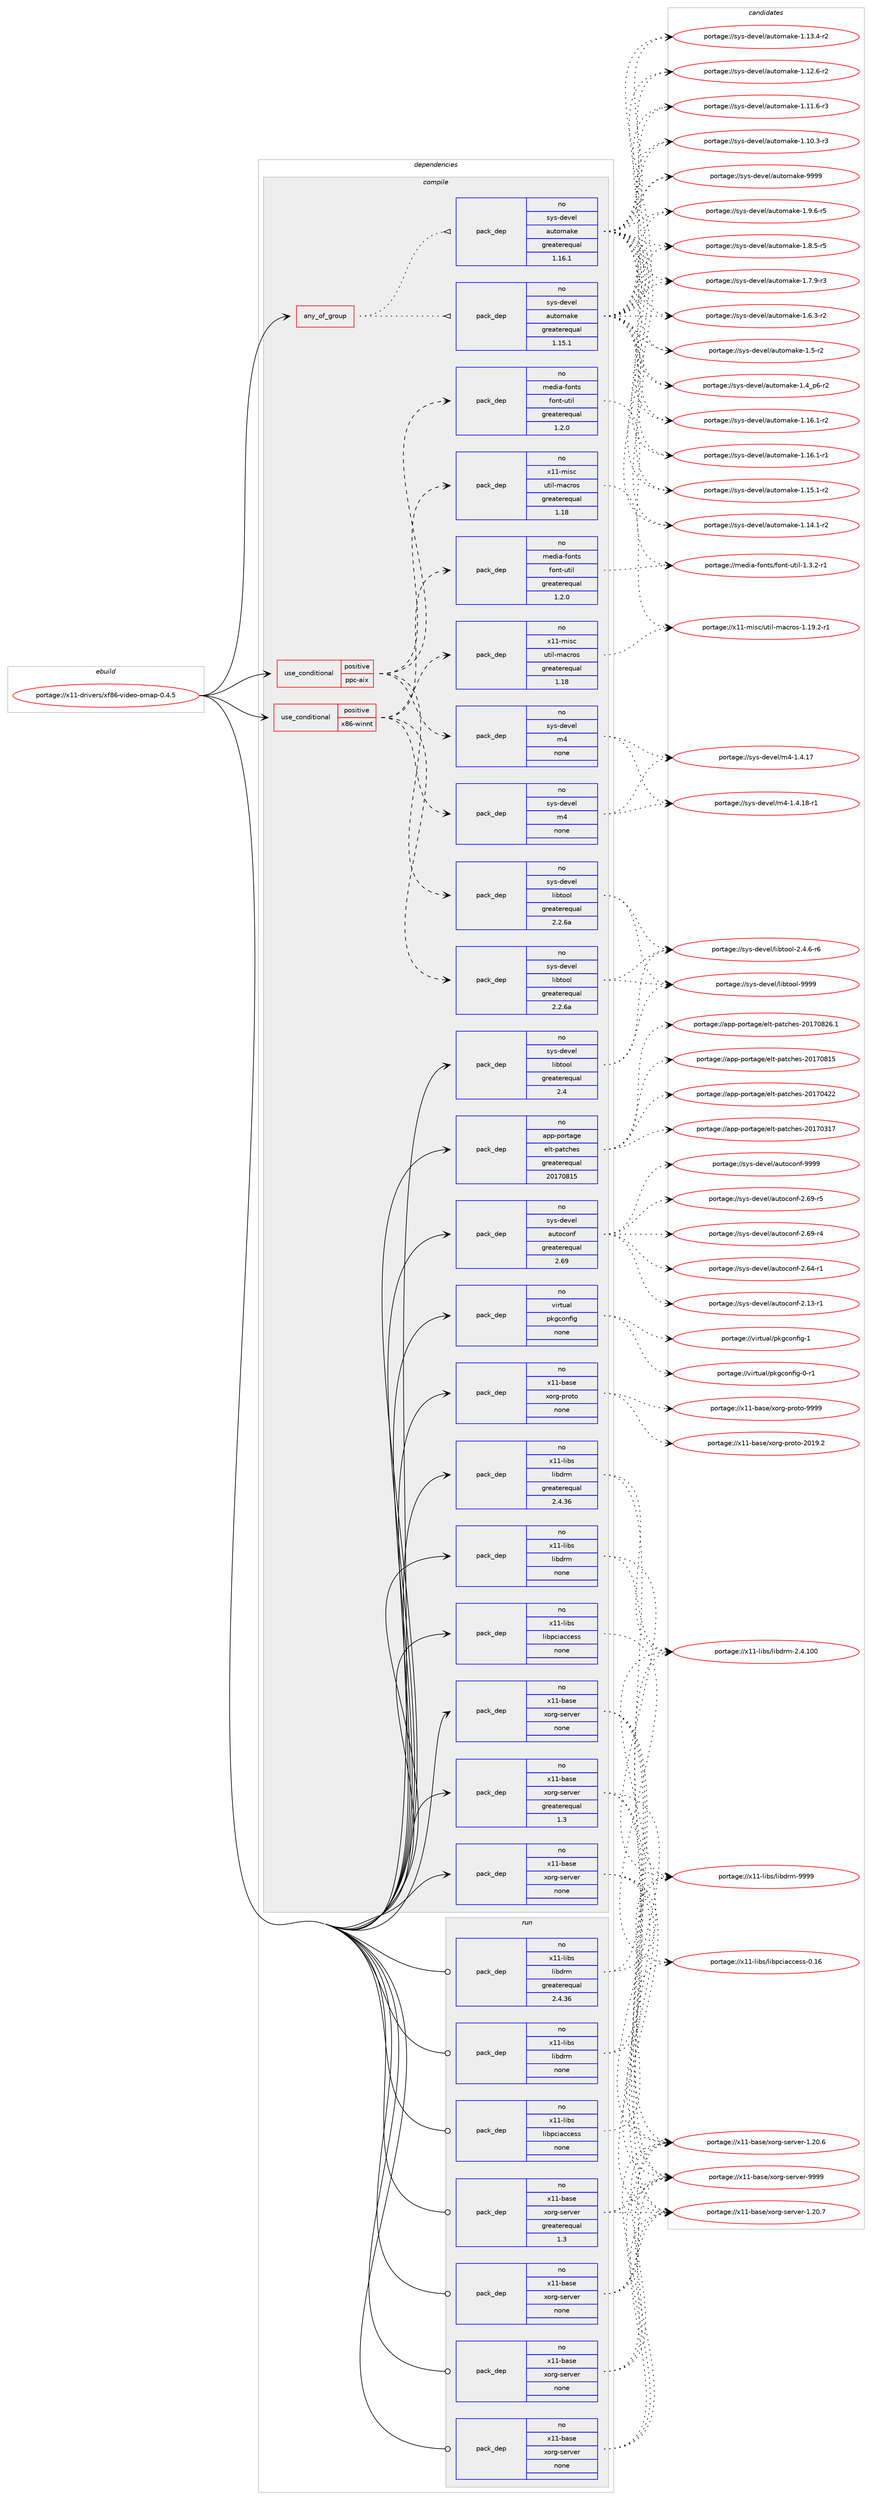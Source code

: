 digraph prolog {

# *************
# Graph options
# *************

newrank=true;
concentrate=true;
compound=true;
graph [rankdir=LR,fontname=Helvetica,fontsize=10,ranksep=1.5];#, ranksep=2.5, nodesep=0.2];
edge  [arrowhead=vee];
node  [fontname=Helvetica,fontsize=10];

# **********
# The ebuild
# **********

subgraph cluster_leftcol {
color=gray;
rank=same;
label=<<i>ebuild</i>>;
id [label="portage://x11-drivers/xf86-video-omap-0.4.5", color=red, width=4, href="../x11-drivers/xf86-video-omap-0.4.5.svg"];
}

# ****************
# The dependencies
# ****************

subgraph cluster_midcol {
color=gray;
label=<<i>dependencies</i>>;
subgraph cluster_compile {
fillcolor="#eeeeee";
style=filled;
label=<<i>compile</i>>;
subgraph any247 {
dependency13848 [label=<<TABLE BORDER="0" CELLBORDER="1" CELLSPACING="0" CELLPADDING="4"><TR><TD CELLPADDING="10">any_of_group</TD></TR></TABLE>>, shape=none, color=red];subgraph pack11811 {
dependency13849 [label=<<TABLE BORDER="0" CELLBORDER="1" CELLSPACING="0" CELLPADDING="4" WIDTH="220"><TR><TD ROWSPAN="6" CELLPADDING="30">pack_dep</TD></TR><TR><TD WIDTH="110">no</TD></TR><TR><TD>sys-devel</TD></TR><TR><TD>automake</TD></TR><TR><TD>greaterequal</TD></TR><TR><TD>1.16.1</TD></TR></TABLE>>, shape=none, color=blue];
}
dependency13848:e -> dependency13849:w [weight=20,style="dotted",arrowhead="oinv"];
subgraph pack11812 {
dependency13850 [label=<<TABLE BORDER="0" CELLBORDER="1" CELLSPACING="0" CELLPADDING="4" WIDTH="220"><TR><TD ROWSPAN="6" CELLPADDING="30">pack_dep</TD></TR><TR><TD WIDTH="110">no</TD></TR><TR><TD>sys-devel</TD></TR><TR><TD>automake</TD></TR><TR><TD>greaterequal</TD></TR><TR><TD>1.15.1</TD></TR></TABLE>>, shape=none, color=blue];
}
dependency13848:e -> dependency13850:w [weight=20,style="dotted",arrowhead="oinv"];
}
id:e -> dependency13848:w [weight=20,style="solid",arrowhead="vee"];
subgraph cond1775 {
dependency13851 [label=<<TABLE BORDER="0" CELLBORDER="1" CELLSPACING="0" CELLPADDING="4"><TR><TD ROWSPAN="3" CELLPADDING="10">use_conditional</TD></TR><TR><TD>positive</TD></TR><TR><TD>ppc-aix</TD></TR></TABLE>>, shape=none, color=red];
subgraph pack11813 {
dependency13852 [label=<<TABLE BORDER="0" CELLBORDER="1" CELLSPACING="0" CELLPADDING="4" WIDTH="220"><TR><TD ROWSPAN="6" CELLPADDING="30">pack_dep</TD></TR><TR><TD WIDTH="110">no</TD></TR><TR><TD>sys-devel</TD></TR><TR><TD>libtool</TD></TR><TR><TD>greaterequal</TD></TR><TR><TD>2.2.6a</TD></TR></TABLE>>, shape=none, color=blue];
}
dependency13851:e -> dependency13852:w [weight=20,style="dashed",arrowhead="vee"];
subgraph pack11814 {
dependency13853 [label=<<TABLE BORDER="0" CELLBORDER="1" CELLSPACING="0" CELLPADDING="4" WIDTH="220"><TR><TD ROWSPAN="6" CELLPADDING="30">pack_dep</TD></TR><TR><TD WIDTH="110">no</TD></TR><TR><TD>sys-devel</TD></TR><TR><TD>m4</TD></TR><TR><TD>none</TD></TR><TR><TD></TD></TR></TABLE>>, shape=none, color=blue];
}
dependency13851:e -> dependency13853:w [weight=20,style="dashed",arrowhead="vee"];
subgraph pack11815 {
dependency13854 [label=<<TABLE BORDER="0" CELLBORDER="1" CELLSPACING="0" CELLPADDING="4" WIDTH="220"><TR><TD ROWSPAN="6" CELLPADDING="30">pack_dep</TD></TR><TR><TD WIDTH="110">no</TD></TR><TR><TD>x11-misc</TD></TR><TR><TD>util-macros</TD></TR><TR><TD>greaterequal</TD></TR><TR><TD>1.18</TD></TR></TABLE>>, shape=none, color=blue];
}
dependency13851:e -> dependency13854:w [weight=20,style="dashed",arrowhead="vee"];
subgraph pack11816 {
dependency13855 [label=<<TABLE BORDER="0" CELLBORDER="1" CELLSPACING="0" CELLPADDING="4" WIDTH="220"><TR><TD ROWSPAN="6" CELLPADDING="30">pack_dep</TD></TR><TR><TD WIDTH="110">no</TD></TR><TR><TD>media-fonts</TD></TR><TR><TD>font-util</TD></TR><TR><TD>greaterequal</TD></TR><TR><TD>1.2.0</TD></TR></TABLE>>, shape=none, color=blue];
}
dependency13851:e -> dependency13855:w [weight=20,style="dashed",arrowhead="vee"];
}
id:e -> dependency13851:w [weight=20,style="solid",arrowhead="vee"];
subgraph cond1776 {
dependency13856 [label=<<TABLE BORDER="0" CELLBORDER="1" CELLSPACING="0" CELLPADDING="4"><TR><TD ROWSPAN="3" CELLPADDING="10">use_conditional</TD></TR><TR><TD>positive</TD></TR><TR><TD>x86-winnt</TD></TR></TABLE>>, shape=none, color=red];
subgraph pack11817 {
dependency13857 [label=<<TABLE BORDER="0" CELLBORDER="1" CELLSPACING="0" CELLPADDING="4" WIDTH="220"><TR><TD ROWSPAN="6" CELLPADDING="30">pack_dep</TD></TR><TR><TD WIDTH="110">no</TD></TR><TR><TD>sys-devel</TD></TR><TR><TD>libtool</TD></TR><TR><TD>greaterequal</TD></TR><TR><TD>2.2.6a</TD></TR></TABLE>>, shape=none, color=blue];
}
dependency13856:e -> dependency13857:w [weight=20,style="dashed",arrowhead="vee"];
subgraph pack11818 {
dependency13858 [label=<<TABLE BORDER="0" CELLBORDER="1" CELLSPACING="0" CELLPADDING="4" WIDTH="220"><TR><TD ROWSPAN="6" CELLPADDING="30">pack_dep</TD></TR><TR><TD WIDTH="110">no</TD></TR><TR><TD>sys-devel</TD></TR><TR><TD>m4</TD></TR><TR><TD>none</TD></TR><TR><TD></TD></TR></TABLE>>, shape=none, color=blue];
}
dependency13856:e -> dependency13858:w [weight=20,style="dashed",arrowhead="vee"];
subgraph pack11819 {
dependency13859 [label=<<TABLE BORDER="0" CELLBORDER="1" CELLSPACING="0" CELLPADDING="4" WIDTH="220"><TR><TD ROWSPAN="6" CELLPADDING="30">pack_dep</TD></TR><TR><TD WIDTH="110">no</TD></TR><TR><TD>x11-misc</TD></TR><TR><TD>util-macros</TD></TR><TR><TD>greaterequal</TD></TR><TR><TD>1.18</TD></TR></TABLE>>, shape=none, color=blue];
}
dependency13856:e -> dependency13859:w [weight=20,style="dashed",arrowhead="vee"];
subgraph pack11820 {
dependency13860 [label=<<TABLE BORDER="0" CELLBORDER="1" CELLSPACING="0" CELLPADDING="4" WIDTH="220"><TR><TD ROWSPAN="6" CELLPADDING="30">pack_dep</TD></TR><TR><TD WIDTH="110">no</TD></TR><TR><TD>media-fonts</TD></TR><TR><TD>font-util</TD></TR><TR><TD>greaterequal</TD></TR><TR><TD>1.2.0</TD></TR></TABLE>>, shape=none, color=blue];
}
dependency13856:e -> dependency13860:w [weight=20,style="dashed",arrowhead="vee"];
}
id:e -> dependency13856:w [weight=20,style="solid",arrowhead="vee"];
subgraph pack11821 {
dependency13861 [label=<<TABLE BORDER="0" CELLBORDER="1" CELLSPACING="0" CELLPADDING="4" WIDTH="220"><TR><TD ROWSPAN="6" CELLPADDING="30">pack_dep</TD></TR><TR><TD WIDTH="110">no</TD></TR><TR><TD>app-portage</TD></TR><TR><TD>elt-patches</TD></TR><TR><TD>greaterequal</TD></TR><TR><TD>20170815</TD></TR></TABLE>>, shape=none, color=blue];
}
id:e -> dependency13861:w [weight=20,style="solid",arrowhead="vee"];
subgraph pack11822 {
dependency13862 [label=<<TABLE BORDER="0" CELLBORDER="1" CELLSPACING="0" CELLPADDING="4" WIDTH="220"><TR><TD ROWSPAN="6" CELLPADDING="30">pack_dep</TD></TR><TR><TD WIDTH="110">no</TD></TR><TR><TD>sys-devel</TD></TR><TR><TD>autoconf</TD></TR><TR><TD>greaterequal</TD></TR><TR><TD>2.69</TD></TR></TABLE>>, shape=none, color=blue];
}
id:e -> dependency13862:w [weight=20,style="solid",arrowhead="vee"];
subgraph pack11823 {
dependency13863 [label=<<TABLE BORDER="0" CELLBORDER="1" CELLSPACING="0" CELLPADDING="4" WIDTH="220"><TR><TD ROWSPAN="6" CELLPADDING="30">pack_dep</TD></TR><TR><TD WIDTH="110">no</TD></TR><TR><TD>sys-devel</TD></TR><TR><TD>libtool</TD></TR><TR><TD>greaterequal</TD></TR><TR><TD>2.4</TD></TR></TABLE>>, shape=none, color=blue];
}
id:e -> dependency13863:w [weight=20,style="solid",arrowhead="vee"];
subgraph pack11824 {
dependency13864 [label=<<TABLE BORDER="0" CELLBORDER="1" CELLSPACING="0" CELLPADDING="4" WIDTH="220"><TR><TD ROWSPAN="6" CELLPADDING="30">pack_dep</TD></TR><TR><TD WIDTH="110">no</TD></TR><TR><TD>virtual</TD></TR><TR><TD>pkgconfig</TD></TR><TR><TD>none</TD></TR><TR><TD></TD></TR></TABLE>>, shape=none, color=blue];
}
id:e -> dependency13864:w [weight=20,style="solid",arrowhead="vee"];
subgraph pack11825 {
dependency13865 [label=<<TABLE BORDER="0" CELLBORDER="1" CELLSPACING="0" CELLPADDING="4" WIDTH="220"><TR><TD ROWSPAN="6" CELLPADDING="30">pack_dep</TD></TR><TR><TD WIDTH="110">no</TD></TR><TR><TD>x11-base</TD></TR><TR><TD>xorg-proto</TD></TR><TR><TD>none</TD></TR><TR><TD></TD></TR></TABLE>>, shape=none, color=blue];
}
id:e -> dependency13865:w [weight=20,style="solid",arrowhead="vee"];
subgraph pack11826 {
dependency13866 [label=<<TABLE BORDER="0" CELLBORDER="1" CELLSPACING="0" CELLPADDING="4" WIDTH="220"><TR><TD ROWSPAN="6" CELLPADDING="30">pack_dep</TD></TR><TR><TD WIDTH="110">no</TD></TR><TR><TD>x11-base</TD></TR><TR><TD>xorg-server</TD></TR><TR><TD>greaterequal</TD></TR><TR><TD>1.3</TD></TR></TABLE>>, shape=none, color=blue];
}
id:e -> dependency13866:w [weight=20,style="solid",arrowhead="vee"];
subgraph pack11827 {
dependency13867 [label=<<TABLE BORDER="0" CELLBORDER="1" CELLSPACING="0" CELLPADDING="4" WIDTH="220"><TR><TD ROWSPAN="6" CELLPADDING="30">pack_dep</TD></TR><TR><TD WIDTH="110">no</TD></TR><TR><TD>x11-base</TD></TR><TR><TD>xorg-server</TD></TR><TR><TD>none</TD></TR><TR><TD></TD></TR></TABLE>>, shape=none, color=blue];
}
id:e -> dependency13867:w [weight=20,style="solid",arrowhead="vee"];
subgraph pack11828 {
dependency13868 [label=<<TABLE BORDER="0" CELLBORDER="1" CELLSPACING="0" CELLPADDING="4" WIDTH="220"><TR><TD ROWSPAN="6" CELLPADDING="30">pack_dep</TD></TR><TR><TD WIDTH="110">no</TD></TR><TR><TD>x11-base</TD></TR><TR><TD>xorg-server</TD></TR><TR><TD>none</TD></TR><TR><TD></TD></TR></TABLE>>, shape=none, color=blue];
}
id:e -> dependency13868:w [weight=20,style="solid",arrowhead="vee"];
subgraph pack11829 {
dependency13869 [label=<<TABLE BORDER="0" CELLBORDER="1" CELLSPACING="0" CELLPADDING="4" WIDTH="220"><TR><TD ROWSPAN="6" CELLPADDING="30">pack_dep</TD></TR><TR><TD WIDTH="110">no</TD></TR><TR><TD>x11-libs</TD></TR><TR><TD>libdrm</TD></TR><TR><TD>greaterequal</TD></TR><TR><TD>2.4.36</TD></TR></TABLE>>, shape=none, color=blue];
}
id:e -> dependency13869:w [weight=20,style="solid",arrowhead="vee"];
subgraph pack11830 {
dependency13870 [label=<<TABLE BORDER="0" CELLBORDER="1" CELLSPACING="0" CELLPADDING="4" WIDTH="220"><TR><TD ROWSPAN="6" CELLPADDING="30">pack_dep</TD></TR><TR><TD WIDTH="110">no</TD></TR><TR><TD>x11-libs</TD></TR><TR><TD>libdrm</TD></TR><TR><TD>none</TD></TR><TR><TD></TD></TR></TABLE>>, shape=none, color=blue];
}
id:e -> dependency13870:w [weight=20,style="solid",arrowhead="vee"];
subgraph pack11831 {
dependency13871 [label=<<TABLE BORDER="0" CELLBORDER="1" CELLSPACING="0" CELLPADDING="4" WIDTH="220"><TR><TD ROWSPAN="6" CELLPADDING="30">pack_dep</TD></TR><TR><TD WIDTH="110">no</TD></TR><TR><TD>x11-libs</TD></TR><TR><TD>libpciaccess</TD></TR><TR><TD>none</TD></TR><TR><TD></TD></TR></TABLE>>, shape=none, color=blue];
}
id:e -> dependency13871:w [weight=20,style="solid",arrowhead="vee"];
}
subgraph cluster_compileandrun {
fillcolor="#eeeeee";
style=filled;
label=<<i>compile and run</i>>;
}
subgraph cluster_run {
fillcolor="#eeeeee";
style=filled;
label=<<i>run</i>>;
subgraph pack11832 {
dependency13872 [label=<<TABLE BORDER="0" CELLBORDER="1" CELLSPACING="0" CELLPADDING="4" WIDTH="220"><TR><TD ROWSPAN="6" CELLPADDING="30">pack_dep</TD></TR><TR><TD WIDTH="110">no</TD></TR><TR><TD>x11-base</TD></TR><TR><TD>xorg-server</TD></TR><TR><TD>greaterequal</TD></TR><TR><TD>1.3</TD></TR></TABLE>>, shape=none, color=blue];
}
id:e -> dependency13872:w [weight=20,style="solid",arrowhead="odot"];
subgraph pack11833 {
dependency13873 [label=<<TABLE BORDER="0" CELLBORDER="1" CELLSPACING="0" CELLPADDING="4" WIDTH="220"><TR><TD ROWSPAN="6" CELLPADDING="30">pack_dep</TD></TR><TR><TD WIDTH="110">no</TD></TR><TR><TD>x11-base</TD></TR><TR><TD>xorg-server</TD></TR><TR><TD>none</TD></TR><TR><TD></TD></TR></TABLE>>, shape=none, color=blue];
}
id:e -> dependency13873:w [weight=20,style="solid",arrowhead="odot"];
subgraph pack11834 {
dependency13874 [label=<<TABLE BORDER="0" CELLBORDER="1" CELLSPACING="0" CELLPADDING="4" WIDTH="220"><TR><TD ROWSPAN="6" CELLPADDING="30">pack_dep</TD></TR><TR><TD WIDTH="110">no</TD></TR><TR><TD>x11-base</TD></TR><TR><TD>xorg-server</TD></TR><TR><TD>none</TD></TR><TR><TD></TD></TR></TABLE>>, shape=none, color=blue];
}
id:e -> dependency13874:w [weight=20,style="solid",arrowhead="odot"];
subgraph pack11835 {
dependency13875 [label=<<TABLE BORDER="0" CELLBORDER="1" CELLSPACING="0" CELLPADDING="4" WIDTH="220"><TR><TD ROWSPAN="6" CELLPADDING="30">pack_dep</TD></TR><TR><TD WIDTH="110">no</TD></TR><TR><TD>x11-base</TD></TR><TR><TD>xorg-server</TD></TR><TR><TD>none</TD></TR><TR><TD></TD></TR></TABLE>>, shape=none, color=blue];
}
id:e -> dependency13875:w [weight=20,style="solid",arrowhead="odot"];
subgraph pack11836 {
dependency13876 [label=<<TABLE BORDER="0" CELLBORDER="1" CELLSPACING="0" CELLPADDING="4" WIDTH="220"><TR><TD ROWSPAN="6" CELLPADDING="30">pack_dep</TD></TR><TR><TD WIDTH="110">no</TD></TR><TR><TD>x11-libs</TD></TR><TR><TD>libdrm</TD></TR><TR><TD>greaterequal</TD></TR><TR><TD>2.4.36</TD></TR></TABLE>>, shape=none, color=blue];
}
id:e -> dependency13876:w [weight=20,style="solid",arrowhead="odot"];
subgraph pack11837 {
dependency13877 [label=<<TABLE BORDER="0" CELLBORDER="1" CELLSPACING="0" CELLPADDING="4" WIDTH="220"><TR><TD ROWSPAN="6" CELLPADDING="30">pack_dep</TD></TR><TR><TD WIDTH="110">no</TD></TR><TR><TD>x11-libs</TD></TR><TR><TD>libdrm</TD></TR><TR><TD>none</TD></TR><TR><TD></TD></TR></TABLE>>, shape=none, color=blue];
}
id:e -> dependency13877:w [weight=20,style="solid",arrowhead="odot"];
subgraph pack11838 {
dependency13878 [label=<<TABLE BORDER="0" CELLBORDER="1" CELLSPACING="0" CELLPADDING="4" WIDTH="220"><TR><TD ROWSPAN="6" CELLPADDING="30">pack_dep</TD></TR><TR><TD WIDTH="110">no</TD></TR><TR><TD>x11-libs</TD></TR><TR><TD>libpciaccess</TD></TR><TR><TD>none</TD></TR><TR><TD></TD></TR></TABLE>>, shape=none, color=blue];
}
id:e -> dependency13878:w [weight=20,style="solid",arrowhead="odot"];
}
}

# **************
# The candidates
# **************

subgraph cluster_choices {
rank=same;
color=gray;
label=<<i>candidates</i>>;

subgraph choice11811 {
color=black;
nodesep=1;
choice115121115451001011181011084797117116111109971071014557575757 [label="portage://sys-devel/automake-9999", color=red, width=4,href="../sys-devel/automake-9999.svg"];
choice115121115451001011181011084797117116111109971071014549465746544511453 [label="portage://sys-devel/automake-1.9.6-r5", color=red, width=4,href="../sys-devel/automake-1.9.6-r5.svg"];
choice115121115451001011181011084797117116111109971071014549465646534511453 [label="portage://sys-devel/automake-1.8.5-r5", color=red, width=4,href="../sys-devel/automake-1.8.5-r5.svg"];
choice115121115451001011181011084797117116111109971071014549465546574511451 [label="portage://sys-devel/automake-1.7.9-r3", color=red, width=4,href="../sys-devel/automake-1.7.9-r3.svg"];
choice115121115451001011181011084797117116111109971071014549465446514511450 [label="portage://sys-devel/automake-1.6.3-r2", color=red, width=4,href="../sys-devel/automake-1.6.3-r2.svg"];
choice11512111545100101118101108479711711611110997107101454946534511450 [label="portage://sys-devel/automake-1.5-r2", color=red, width=4,href="../sys-devel/automake-1.5-r2.svg"];
choice115121115451001011181011084797117116111109971071014549465295112544511450 [label="portage://sys-devel/automake-1.4_p6-r2", color=red, width=4,href="../sys-devel/automake-1.4_p6-r2.svg"];
choice11512111545100101118101108479711711611110997107101454946495446494511450 [label="portage://sys-devel/automake-1.16.1-r2", color=red, width=4,href="../sys-devel/automake-1.16.1-r2.svg"];
choice11512111545100101118101108479711711611110997107101454946495446494511449 [label="portage://sys-devel/automake-1.16.1-r1", color=red, width=4,href="../sys-devel/automake-1.16.1-r1.svg"];
choice11512111545100101118101108479711711611110997107101454946495346494511450 [label="portage://sys-devel/automake-1.15.1-r2", color=red, width=4,href="../sys-devel/automake-1.15.1-r2.svg"];
choice11512111545100101118101108479711711611110997107101454946495246494511450 [label="portage://sys-devel/automake-1.14.1-r2", color=red, width=4,href="../sys-devel/automake-1.14.1-r2.svg"];
choice11512111545100101118101108479711711611110997107101454946495146524511450 [label="portage://sys-devel/automake-1.13.4-r2", color=red, width=4,href="../sys-devel/automake-1.13.4-r2.svg"];
choice11512111545100101118101108479711711611110997107101454946495046544511450 [label="portage://sys-devel/automake-1.12.6-r2", color=red, width=4,href="../sys-devel/automake-1.12.6-r2.svg"];
choice11512111545100101118101108479711711611110997107101454946494946544511451 [label="portage://sys-devel/automake-1.11.6-r3", color=red, width=4,href="../sys-devel/automake-1.11.6-r3.svg"];
choice11512111545100101118101108479711711611110997107101454946494846514511451 [label="portage://sys-devel/automake-1.10.3-r3", color=red, width=4,href="../sys-devel/automake-1.10.3-r3.svg"];
dependency13849:e -> choice115121115451001011181011084797117116111109971071014557575757:w [style=dotted,weight="100"];
dependency13849:e -> choice115121115451001011181011084797117116111109971071014549465746544511453:w [style=dotted,weight="100"];
dependency13849:e -> choice115121115451001011181011084797117116111109971071014549465646534511453:w [style=dotted,weight="100"];
dependency13849:e -> choice115121115451001011181011084797117116111109971071014549465546574511451:w [style=dotted,weight="100"];
dependency13849:e -> choice115121115451001011181011084797117116111109971071014549465446514511450:w [style=dotted,weight="100"];
dependency13849:e -> choice11512111545100101118101108479711711611110997107101454946534511450:w [style=dotted,weight="100"];
dependency13849:e -> choice115121115451001011181011084797117116111109971071014549465295112544511450:w [style=dotted,weight="100"];
dependency13849:e -> choice11512111545100101118101108479711711611110997107101454946495446494511450:w [style=dotted,weight="100"];
dependency13849:e -> choice11512111545100101118101108479711711611110997107101454946495446494511449:w [style=dotted,weight="100"];
dependency13849:e -> choice11512111545100101118101108479711711611110997107101454946495346494511450:w [style=dotted,weight="100"];
dependency13849:e -> choice11512111545100101118101108479711711611110997107101454946495246494511450:w [style=dotted,weight="100"];
dependency13849:e -> choice11512111545100101118101108479711711611110997107101454946495146524511450:w [style=dotted,weight="100"];
dependency13849:e -> choice11512111545100101118101108479711711611110997107101454946495046544511450:w [style=dotted,weight="100"];
dependency13849:e -> choice11512111545100101118101108479711711611110997107101454946494946544511451:w [style=dotted,weight="100"];
dependency13849:e -> choice11512111545100101118101108479711711611110997107101454946494846514511451:w [style=dotted,weight="100"];
}
subgraph choice11812 {
color=black;
nodesep=1;
choice115121115451001011181011084797117116111109971071014557575757 [label="portage://sys-devel/automake-9999", color=red, width=4,href="../sys-devel/automake-9999.svg"];
choice115121115451001011181011084797117116111109971071014549465746544511453 [label="portage://sys-devel/automake-1.9.6-r5", color=red, width=4,href="../sys-devel/automake-1.9.6-r5.svg"];
choice115121115451001011181011084797117116111109971071014549465646534511453 [label="portage://sys-devel/automake-1.8.5-r5", color=red, width=4,href="../sys-devel/automake-1.8.5-r5.svg"];
choice115121115451001011181011084797117116111109971071014549465546574511451 [label="portage://sys-devel/automake-1.7.9-r3", color=red, width=4,href="../sys-devel/automake-1.7.9-r3.svg"];
choice115121115451001011181011084797117116111109971071014549465446514511450 [label="portage://sys-devel/automake-1.6.3-r2", color=red, width=4,href="../sys-devel/automake-1.6.3-r2.svg"];
choice11512111545100101118101108479711711611110997107101454946534511450 [label="portage://sys-devel/automake-1.5-r2", color=red, width=4,href="../sys-devel/automake-1.5-r2.svg"];
choice115121115451001011181011084797117116111109971071014549465295112544511450 [label="portage://sys-devel/automake-1.4_p6-r2", color=red, width=4,href="../sys-devel/automake-1.4_p6-r2.svg"];
choice11512111545100101118101108479711711611110997107101454946495446494511450 [label="portage://sys-devel/automake-1.16.1-r2", color=red, width=4,href="../sys-devel/automake-1.16.1-r2.svg"];
choice11512111545100101118101108479711711611110997107101454946495446494511449 [label="portage://sys-devel/automake-1.16.1-r1", color=red, width=4,href="../sys-devel/automake-1.16.1-r1.svg"];
choice11512111545100101118101108479711711611110997107101454946495346494511450 [label="portage://sys-devel/automake-1.15.1-r2", color=red, width=4,href="../sys-devel/automake-1.15.1-r2.svg"];
choice11512111545100101118101108479711711611110997107101454946495246494511450 [label="portage://sys-devel/automake-1.14.1-r2", color=red, width=4,href="../sys-devel/automake-1.14.1-r2.svg"];
choice11512111545100101118101108479711711611110997107101454946495146524511450 [label="portage://sys-devel/automake-1.13.4-r2", color=red, width=4,href="../sys-devel/automake-1.13.4-r2.svg"];
choice11512111545100101118101108479711711611110997107101454946495046544511450 [label="portage://sys-devel/automake-1.12.6-r2", color=red, width=4,href="../sys-devel/automake-1.12.6-r2.svg"];
choice11512111545100101118101108479711711611110997107101454946494946544511451 [label="portage://sys-devel/automake-1.11.6-r3", color=red, width=4,href="../sys-devel/automake-1.11.6-r3.svg"];
choice11512111545100101118101108479711711611110997107101454946494846514511451 [label="portage://sys-devel/automake-1.10.3-r3", color=red, width=4,href="../sys-devel/automake-1.10.3-r3.svg"];
dependency13850:e -> choice115121115451001011181011084797117116111109971071014557575757:w [style=dotted,weight="100"];
dependency13850:e -> choice115121115451001011181011084797117116111109971071014549465746544511453:w [style=dotted,weight="100"];
dependency13850:e -> choice115121115451001011181011084797117116111109971071014549465646534511453:w [style=dotted,weight="100"];
dependency13850:e -> choice115121115451001011181011084797117116111109971071014549465546574511451:w [style=dotted,weight="100"];
dependency13850:e -> choice115121115451001011181011084797117116111109971071014549465446514511450:w [style=dotted,weight="100"];
dependency13850:e -> choice11512111545100101118101108479711711611110997107101454946534511450:w [style=dotted,weight="100"];
dependency13850:e -> choice115121115451001011181011084797117116111109971071014549465295112544511450:w [style=dotted,weight="100"];
dependency13850:e -> choice11512111545100101118101108479711711611110997107101454946495446494511450:w [style=dotted,weight="100"];
dependency13850:e -> choice11512111545100101118101108479711711611110997107101454946495446494511449:w [style=dotted,weight="100"];
dependency13850:e -> choice11512111545100101118101108479711711611110997107101454946495346494511450:w [style=dotted,weight="100"];
dependency13850:e -> choice11512111545100101118101108479711711611110997107101454946495246494511450:w [style=dotted,weight="100"];
dependency13850:e -> choice11512111545100101118101108479711711611110997107101454946495146524511450:w [style=dotted,weight="100"];
dependency13850:e -> choice11512111545100101118101108479711711611110997107101454946495046544511450:w [style=dotted,weight="100"];
dependency13850:e -> choice11512111545100101118101108479711711611110997107101454946494946544511451:w [style=dotted,weight="100"];
dependency13850:e -> choice11512111545100101118101108479711711611110997107101454946494846514511451:w [style=dotted,weight="100"];
}
subgraph choice11813 {
color=black;
nodesep=1;
choice1151211154510010111810110847108105981161111111084557575757 [label="portage://sys-devel/libtool-9999", color=red, width=4,href="../sys-devel/libtool-9999.svg"];
choice1151211154510010111810110847108105981161111111084550465246544511454 [label="portage://sys-devel/libtool-2.4.6-r6", color=red, width=4,href="../sys-devel/libtool-2.4.6-r6.svg"];
dependency13852:e -> choice1151211154510010111810110847108105981161111111084557575757:w [style=dotted,weight="100"];
dependency13852:e -> choice1151211154510010111810110847108105981161111111084550465246544511454:w [style=dotted,weight="100"];
}
subgraph choice11814 {
color=black;
nodesep=1;
choice115121115451001011181011084710952454946524649564511449 [label="portage://sys-devel/m4-1.4.18-r1", color=red, width=4,href="../sys-devel/m4-1.4.18-r1.svg"];
choice11512111545100101118101108471095245494652464955 [label="portage://sys-devel/m4-1.4.17", color=red, width=4,href="../sys-devel/m4-1.4.17.svg"];
dependency13853:e -> choice115121115451001011181011084710952454946524649564511449:w [style=dotted,weight="100"];
dependency13853:e -> choice11512111545100101118101108471095245494652464955:w [style=dotted,weight="100"];
}
subgraph choice11815 {
color=black;
nodesep=1;
choice1204949451091051159947117116105108451099799114111115454946495746504511449 [label="portage://x11-misc/util-macros-1.19.2-r1", color=red, width=4,href="../x11-misc/util-macros-1.19.2-r1.svg"];
dependency13854:e -> choice1204949451091051159947117116105108451099799114111115454946495746504511449:w [style=dotted,weight="100"];
}
subgraph choice11816 {
color=black;
nodesep=1;
choice109101100105974510211111011611547102111110116451171161051084549465146504511449 [label="portage://media-fonts/font-util-1.3.2-r1", color=red, width=4,href="../media-fonts/font-util-1.3.2-r1.svg"];
dependency13855:e -> choice109101100105974510211111011611547102111110116451171161051084549465146504511449:w [style=dotted,weight="100"];
}
subgraph choice11817 {
color=black;
nodesep=1;
choice1151211154510010111810110847108105981161111111084557575757 [label="portage://sys-devel/libtool-9999", color=red, width=4,href="../sys-devel/libtool-9999.svg"];
choice1151211154510010111810110847108105981161111111084550465246544511454 [label="portage://sys-devel/libtool-2.4.6-r6", color=red, width=4,href="../sys-devel/libtool-2.4.6-r6.svg"];
dependency13857:e -> choice1151211154510010111810110847108105981161111111084557575757:w [style=dotted,weight="100"];
dependency13857:e -> choice1151211154510010111810110847108105981161111111084550465246544511454:w [style=dotted,weight="100"];
}
subgraph choice11818 {
color=black;
nodesep=1;
choice115121115451001011181011084710952454946524649564511449 [label="portage://sys-devel/m4-1.4.18-r1", color=red, width=4,href="../sys-devel/m4-1.4.18-r1.svg"];
choice11512111545100101118101108471095245494652464955 [label="portage://sys-devel/m4-1.4.17", color=red, width=4,href="../sys-devel/m4-1.4.17.svg"];
dependency13858:e -> choice115121115451001011181011084710952454946524649564511449:w [style=dotted,weight="100"];
dependency13858:e -> choice11512111545100101118101108471095245494652464955:w [style=dotted,weight="100"];
}
subgraph choice11819 {
color=black;
nodesep=1;
choice1204949451091051159947117116105108451099799114111115454946495746504511449 [label="portage://x11-misc/util-macros-1.19.2-r1", color=red, width=4,href="../x11-misc/util-macros-1.19.2-r1.svg"];
dependency13859:e -> choice1204949451091051159947117116105108451099799114111115454946495746504511449:w [style=dotted,weight="100"];
}
subgraph choice11820 {
color=black;
nodesep=1;
choice109101100105974510211111011611547102111110116451171161051084549465146504511449 [label="portage://media-fonts/font-util-1.3.2-r1", color=red, width=4,href="../media-fonts/font-util-1.3.2-r1.svg"];
dependency13860:e -> choice109101100105974510211111011611547102111110116451171161051084549465146504511449:w [style=dotted,weight="100"];
}
subgraph choice11821 {
color=black;
nodesep=1;
choice971121124511211111411697103101471011081164511297116991041011154550484955485650544649 [label="portage://app-portage/elt-patches-20170826.1", color=red, width=4,href="../app-portage/elt-patches-20170826.1.svg"];
choice97112112451121111141169710310147101108116451129711699104101115455048495548564953 [label="portage://app-portage/elt-patches-20170815", color=red, width=4,href="../app-portage/elt-patches-20170815.svg"];
choice97112112451121111141169710310147101108116451129711699104101115455048495548525050 [label="portage://app-portage/elt-patches-20170422", color=red, width=4,href="../app-portage/elt-patches-20170422.svg"];
choice97112112451121111141169710310147101108116451129711699104101115455048495548514955 [label="portage://app-portage/elt-patches-20170317", color=red, width=4,href="../app-portage/elt-patches-20170317.svg"];
dependency13861:e -> choice971121124511211111411697103101471011081164511297116991041011154550484955485650544649:w [style=dotted,weight="100"];
dependency13861:e -> choice97112112451121111141169710310147101108116451129711699104101115455048495548564953:w [style=dotted,weight="100"];
dependency13861:e -> choice97112112451121111141169710310147101108116451129711699104101115455048495548525050:w [style=dotted,weight="100"];
dependency13861:e -> choice97112112451121111141169710310147101108116451129711699104101115455048495548514955:w [style=dotted,weight="100"];
}
subgraph choice11822 {
color=black;
nodesep=1;
choice115121115451001011181011084797117116111991111101024557575757 [label="portage://sys-devel/autoconf-9999", color=red, width=4,href="../sys-devel/autoconf-9999.svg"];
choice1151211154510010111810110847971171161119911111010245504654574511453 [label="portage://sys-devel/autoconf-2.69-r5", color=red, width=4,href="../sys-devel/autoconf-2.69-r5.svg"];
choice1151211154510010111810110847971171161119911111010245504654574511452 [label="portage://sys-devel/autoconf-2.69-r4", color=red, width=4,href="../sys-devel/autoconf-2.69-r4.svg"];
choice1151211154510010111810110847971171161119911111010245504654524511449 [label="portage://sys-devel/autoconf-2.64-r1", color=red, width=4,href="../sys-devel/autoconf-2.64-r1.svg"];
choice1151211154510010111810110847971171161119911111010245504649514511449 [label="portage://sys-devel/autoconf-2.13-r1", color=red, width=4,href="../sys-devel/autoconf-2.13-r1.svg"];
dependency13862:e -> choice115121115451001011181011084797117116111991111101024557575757:w [style=dotted,weight="100"];
dependency13862:e -> choice1151211154510010111810110847971171161119911111010245504654574511453:w [style=dotted,weight="100"];
dependency13862:e -> choice1151211154510010111810110847971171161119911111010245504654574511452:w [style=dotted,weight="100"];
dependency13862:e -> choice1151211154510010111810110847971171161119911111010245504654524511449:w [style=dotted,weight="100"];
dependency13862:e -> choice1151211154510010111810110847971171161119911111010245504649514511449:w [style=dotted,weight="100"];
}
subgraph choice11823 {
color=black;
nodesep=1;
choice1151211154510010111810110847108105981161111111084557575757 [label="portage://sys-devel/libtool-9999", color=red, width=4,href="../sys-devel/libtool-9999.svg"];
choice1151211154510010111810110847108105981161111111084550465246544511454 [label="portage://sys-devel/libtool-2.4.6-r6", color=red, width=4,href="../sys-devel/libtool-2.4.6-r6.svg"];
dependency13863:e -> choice1151211154510010111810110847108105981161111111084557575757:w [style=dotted,weight="100"];
dependency13863:e -> choice1151211154510010111810110847108105981161111111084550465246544511454:w [style=dotted,weight="100"];
}
subgraph choice11824 {
color=black;
nodesep=1;
choice1181051141161179710847112107103991111101021051034549 [label="portage://virtual/pkgconfig-1", color=red, width=4,href="../virtual/pkgconfig-1.svg"];
choice11810511411611797108471121071039911111010210510345484511449 [label="portage://virtual/pkgconfig-0-r1", color=red, width=4,href="../virtual/pkgconfig-0-r1.svg"];
dependency13864:e -> choice1181051141161179710847112107103991111101021051034549:w [style=dotted,weight="100"];
dependency13864:e -> choice11810511411611797108471121071039911111010210510345484511449:w [style=dotted,weight="100"];
}
subgraph choice11825 {
color=black;
nodesep=1;
choice120494945989711510147120111114103451121141111161114557575757 [label="portage://x11-base/xorg-proto-9999", color=red, width=4,href="../x11-base/xorg-proto-9999.svg"];
choice1204949459897115101471201111141034511211411111611145504849574650 [label="portage://x11-base/xorg-proto-2019.2", color=red, width=4,href="../x11-base/xorg-proto-2019.2.svg"];
dependency13865:e -> choice120494945989711510147120111114103451121141111161114557575757:w [style=dotted,weight="100"];
dependency13865:e -> choice1204949459897115101471201111141034511211411111611145504849574650:w [style=dotted,weight="100"];
}
subgraph choice11826 {
color=black;
nodesep=1;
choice120494945989711510147120111114103451151011141181011144557575757 [label="portage://x11-base/xorg-server-9999", color=red, width=4,href="../x11-base/xorg-server-9999.svg"];
choice1204949459897115101471201111141034511510111411810111445494650484655 [label="portage://x11-base/xorg-server-1.20.7", color=red, width=4,href="../x11-base/xorg-server-1.20.7.svg"];
choice1204949459897115101471201111141034511510111411810111445494650484654 [label="portage://x11-base/xorg-server-1.20.6", color=red, width=4,href="../x11-base/xorg-server-1.20.6.svg"];
dependency13866:e -> choice120494945989711510147120111114103451151011141181011144557575757:w [style=dotted,weight="100"];
dependency13866:e -> choice1204949459897115101471201111141034511510111411810111445494650484655:w [style=dotted,weight="100"];
dependency13866:e -> choice1204949459897115101471201111141034511510111411810111445494650484654:w [style=dotted,weight="100"];
}
subgraph choice11827 {
color=black;
nodesep=1;
choice120494945989711510147120111114103451151011141181011144557575757 [label="portage://x11-base/xorg-server-9999", color=red, width=4,href="../x11-base/xorg-server-9999.svg"];
choice1204949459897115101471201111141034511510111411810111445494650484655 [label="portage://x11-base/xorg-server-1.20.7", color=red, width=4,href="../x11-base/xorg-server-1.20.7.svg"];
choice1204949459897115101471201111141034511510111411810111445494650484654 [label="portage://x11-base/xorg-server-1.20.6", color=red, width=4,href="../x11-base/xorg-server-1.20.6.svg"];
dependency13867:e -> choice120494945989711510147120111114103451151011141181011144557575757:w [style=dotted,weight="100"];
dependency13867:e -> choice1204949459897115101471201111141034511510111411810111445494650484655:w [style=dotted,weight="100"];
dependency13867:e -> choice1204949459897115101471201111141034511510111411810111445494650484654:w [style=dotted,weight="100"];
}
subgraph choice11828 {
color=black;
nodesep=1;
choice120494945989711510147120111114103451151011141181011144557575757 [label="portage://x11-base/xorg-server-9999", color=red, width=4,href="../x11-base/xorg-server-9999.svg"];
choice1204949459897115101471201111141034511510111411810111445494650484655 [label="portage://x11-base/xorg-server-1.20.7", color=red, width=4,href="../x11-base/xorg-server-1.20.7.svg"];
choice1204949459897115101471201111141034511510111411810111445494650484654 [label="portage://x11-base/xorg-server-1.20.6", color=red, width=4,href="../x11-base/xorg-server-1.20.6.svg"];
dependency13868:e -> choice120494945989711510147120111114103451151011141181011144557575757:w [style=dotted,weight="100"];
dependency13868:e -> choice1204949459897115101471201111141034511510111411810111445494650484655:w [style=dotted,weight="100"];
dependency13868:e -> choice1204949459897115101471201111141034511510111411810111445494650484654:w [style=dotted,weight="100"];
}
subgraph choice11829 {
color=black;
nodesep=1;
choice1204949451081059811547108105981001141094557575757 [label="portage://x11-libs/libdrm-9999", color=red, width=4,href="../x11-libs/libdrm-9999.svg"];
choice1204949451081059811547108105981001141094550465246494848 [label="portage://x11-libs/libdrm-2.4.100", color=red, width=4,href="../x11-libs/libdrm-2.4.100.svg"];
dependency13869:e -> choice1204949451081059811547108105981001141094557575757:w [style=dotted,weight="100"];
dependency13869:e -> choice1204949451081059811547108105981001141094550465246494848:w [style=dotted,weight="100"];
}
subgraph choice11830 {
color=black;
nodesep=1;
choice1204949451081059811547108105981001141094557575757 [label="portage://x11-libs/libdrm-9999", color=red, width=4,href="../x11-libs/libdrm-9999.svg"];
choice1204949451081059811547108105981001141094550465246494848 [label="portage://x11-libs/libdrm-2.4.100", color=red, width=4,href="../x11-libs/libdrm-2.4.100.svg"];
dependency13870:e -> choice1204949451081059811547108105981001141094557575757:w [style=dotted,weight="100"];
dependency13870:e -> choice1204949451081059811547108105981001141094550465246494848:w [style=dotted,weight="100"];
}
subgraph choice11831 {
color=black;
nodesep=1;
choice120494945108105981154710810598112991059799991011151154548464954 [label="portage://x11-libs/libpciaccess-0.16", color=red, width=4,href="../x11-libs/libpciaccess-0.16.svg"];
dependency13871:e -> choice120494945108105981154710810598112991059799991011151154548464954:w [style=dotted,weight="100"];
}
subgraph choice11832 {
color=black;
nodesep=1;
choice120494945989711510147120111114103451151011141181011144557575757 [label="portage://x11-base/xorg-server-9999", color=red, width=4,href="../x11-base/xorg-server-9999.svg"];
choice1204949459897115101471201111141034511510111411810111445494650484655 [label="portage://x11-base/xorg-server-1.20.7", color=red, width=4,href="../x11-base/xorg-server-1.20.7.svg"];
choice1204949459897115101471201111141034511510111411810111445494650484654 [label="portage://x11-base/xorg-server-1.20.6", color=red, width=4,href="../x11-base/xorg-server-1.20.6.svg"];
dependency13872:e -> choice120494945989711510147120111114103451151011141181011144557575757:w [style=dotted,weight="100"];
dependency13872:e -> choice1204949459897115101471201111141034511510111411810111445494650484655:w [style=dotted,weight="100"];
dependency13872:e -> choice1204949459897115101471201111141034511510111411810111445494650484654:w [style=dotted,weight="100"];
}
subgraph choice11833 {
color=black;
nodesep=1;
choice120494945989711510147120111114103451151011141181011144557575757 [label="portage://x11-base/xorg-server-9999", color=red, width=4,href="../x11-base/xorg-server-9999.svg"];
choice1204949459897115101471201111141034511510111411810111445494650484655 [label="portage://x11-base/xorg-server-1.20.7", color=red, width=4,href="../x11-base/xorg-server-1.20.7.svg"];
choice1204949459897115101471201111141034511510111411810111445494650484654 [label="portage://x11-base/xorg-server-1.20.6", color=red, width=4,href="../x11-base/xorg-server-1.20.6.svg"];
dependency13873:e -> choice120494945989711510147120111114103451151011141181011144557575757:w [style=dotted,weight="100"];
dependency13873:e -> choice1204949459897115101471201111141034511510111411810111445494650484655:w [style=dotted,weight="100"];
dependency13873:e -> choice1204949459897115101471201111141034511510111411810111445494650484654:w [style=dotted,weight="100"];
}
subgraph choice11834 {
color=black;
nodesep=1;
choice120494945989711510147120111114103451151011141181011144557575757 [label="portage://x11-base/xorg-server-9999", color=red, width=4,href="../x11-base/xorg-server-9999.svg"];
choice1204949459897115101471201111141034511510111411810111445494650484655 [label="portage://x11-base/xorg-server-1.20.7", color=red, width=4,href="../x11-base/xorg-server-1.20.7.svg"];
choice1204949459897115101471201111141034511510111411810111445494650484654 [label="portage://x11-base/xorg-server-1.20.6", color=red, width=4,href="../x11-base/xorg-server-1.20.6.svg"];
dependency13874:e -> choice120494945989711510147120111114103451151011141181011144557575757:w [style=dotted,weight="100"];
dependency13874:e -> choice1204949459897115101471201111141034511510111411810111445494650484655:w [style=dotted,weight="100"];
dependency13874:e -> choice1204949459897115101471201111141034511510111411810111445494650484654:w [style=dotted,weight="100"];
}
subgraph choice11835 {
color=black;
nodesep=1;
choice120494945989711510147120111114103451151011141181011144557575757 [label="portage://x11-base/xorg-server-9999", color=red, width=4,href="../x11-base/xorg-server-9999.svg"];
choice1204949459897115101471201111141034511510111411810111445494650484655 [label="portage://x11-base/xorg-server-1.20.7", color=red, width=4,href="../x11-base/xorg-server-1.20.7.svg"];
choice1204949459897115101471201111141034511510111411810111445494650484654 [label="portage://x11-base/xorg-server-1.20.6", color=red, width=4,href="../x11-base/xorg-server-1.20.6.svg"];
dependency13875:e -> choice120494945989711510147120111114103451151011141181011144557575757:w [style=dotted,weight="100"];
dependency13875:e -> choice1204949459897115101471201111141034511510111411810111445494650484655:w [style=dotted,weight="100"];
dependency13875:e -> choice1204949459897115101471201111141034511510111411810111445494650484654:w [style=dotted,weight="100"];
}
subgraph choice11836 {
color=black;
nodesep=1;
choice1204949451081059811547108105981001141094557575757 [label="portage://x11-libs/libdrm-9999", color=red, width=4,href="../x11-libs/libdrm-9999.svg"];
choice1204949451081059811547108105981001141094550465246494848 [label="portage://x11-libs/libdrm-2.4.100", color=red, width=4,href="../x11-libs/libdrm-2.4.100.svg"];
dependency13876:e -> choice1204949451081059811547108105981001141094557575757:w [style=dotted,weight="100"];
dependency13876:e -> choice1204949451081059811547108105981001141094550465246494848:w [style=dotted,weight="100"];
}
subgraph choice11837 {
color=black;
nodesep=1;
choice1204949451081059811547108105981001141094557575757 [label="portage://x11-libs/libdrm-9999", color=red, width=4,href="../x11-libs/libdrm-9999.svg"];
choice1204949451081059811547108105981001141094550465246494848 [label="portage://x11-libs/libdrm-2.4.100", color=red, width=4,href="../x11-libs/libdrm-2.4.100.svg"];
dependency13877:e -> choice1204949451081059811547108105981001141094557575757:w [style=dotted,weight="100"];
dependency13877:e -> choice1204949451081059811547108105981001141094550465246494848:w [style=dotted,weight="100"];
}
subgraph choice11838 {
color=black;
nodesep=1;
choice120494945108105981154710810598112991059799991011151154548464954 [label="portage://x11-libs/libpciaccess-0.16", color=red, width=4,href="../x11-libs/libpciaccess-0.16.svg"];
dependency13878:e -> choice120494945108105981154710810598112991059799991011151154548464954:w [style=dotted,weight="100"];
}
}

}
